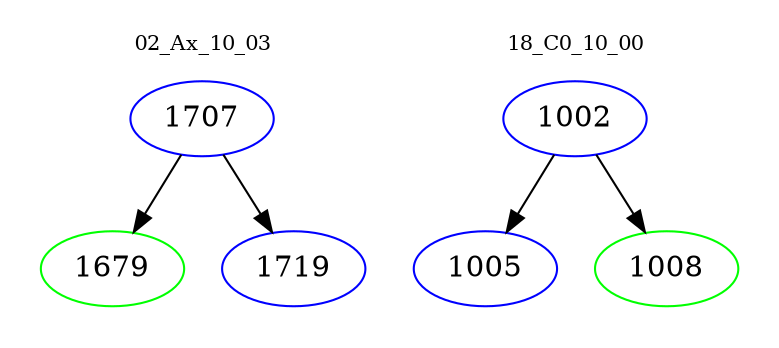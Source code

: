 digraph{
subgraph cluster_0 {
color = white
label = "02_Ax_10_03";
fontsize=10;
T0_1707 [label="1707", color="blue"]
T0_1707 -> T0_1679 [color="black"]
T0_1679 [label="1679", color="green"]
T0_1707 -> T0_1719 [color="black"]
T0_1719 [label="1719", color="blue"]
}
subgraph cluster_1 {
color = white
label = "18_C0_10_00";
fontsize=10;
T1_1002 [label="1002", color="blue"]
T1_1002 -> T1_1005 [color="black"]
T1_1005 [label="1005", color="blue"]
T1_1002 -> T1_1008 [color="black"]
T1_1008 [label="1008", color="green"]
}
}
